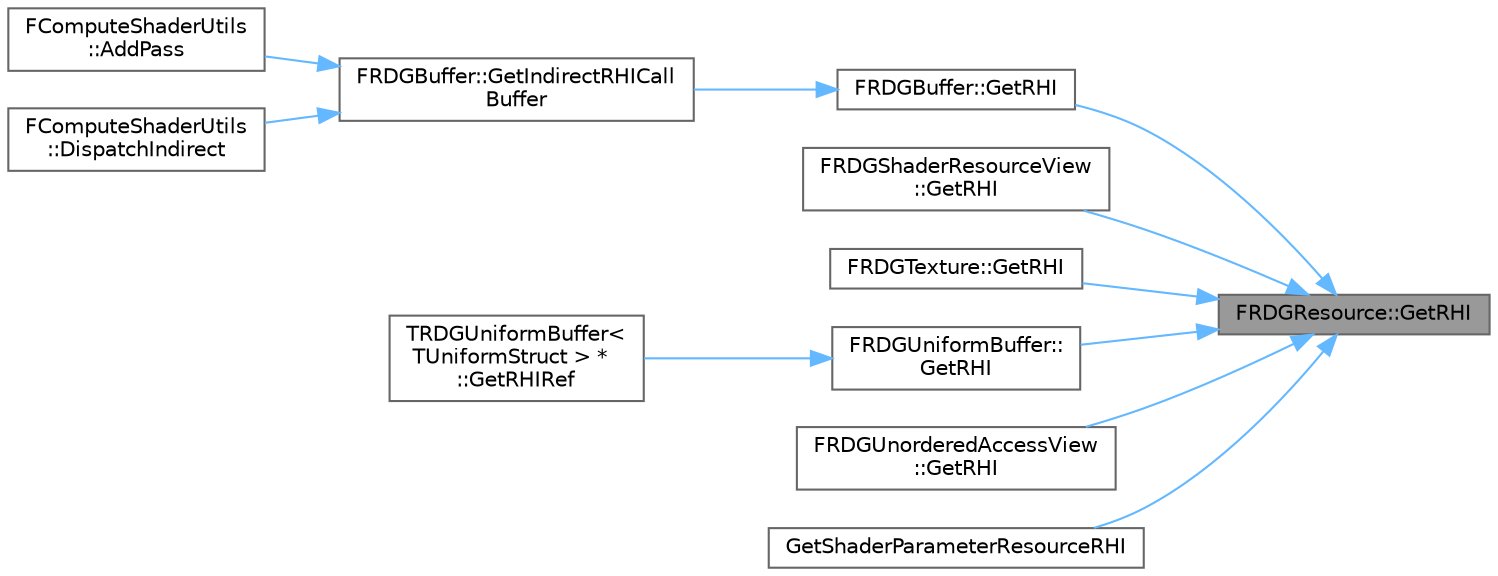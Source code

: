 digraph "FRDGResource::GetRHI"
{
 // INTERACTIVE_SVG=YES
 // LATEX_PDF_SIZE
  bgcolor="transparent";
  edge [fontname=Helvetica,fontsize=10,labelfontname=Helvetica,labelfontsize=10];
  node [fontname=Helvetica,fontsize=10,shape=box,height=0.2,width=0.4];
  rankdir="RL";
  Node1 [id="Node000001",label="FRDGResource::GetRHI",height=0.2,width=0.4,color="gray40", fillcolor="grey60", style="filled", fontcolor="black",tooltip=" "];
  Node1 -> Node2 [id="edge1_Node000001_Node000002",dir="back",color="steelblue1",style="solid",tooltip=" "];
  Node2 [id="Node000002",label="FRDGBuffer::GetRHI",height=0.2,width=0.4,color="grey40", fillcolor="white", style="filled",URL="$d0/d52/classFRDGBuffer.html#adf8bd85dee7178735fde2238b9af6c83",tooltip="The following methods may only be called during pass execution."];
  Node2 -> Node3 [id="edge2_Node000002_Node000003",dir="back",color="steelblue1",style="solid",tooltip=" "];
  Node3 [id="Node000003",label="FRDGBuffer::GetIndirectRHICall\lBuffer",height=0.2,width=0.4,color="grey40", fillcolor="white", style="filled",URL="$d0/d52/classFRDGBuffer.html#a503b33b87d0d0494cc9b5475f1bfc5e8",tooltip="Returns the buffer to use for indirect RHI calls."];
  Node3 -> Node4 [id="edge3_Node000003_Node000004",dir="back",color="steelblue1",style="solid",tooltip=" "];
  Node4 [id="Node000004",label="FComputeShaderUtils\l::AddPass",height=0.2,width=0.4,color="grey40", fillcolor="white", style="filled",URL="$d3/d0e/namespaceFComputeShaderUtils.html#aa730edd574fe71b988d0eb92d8bfc459",tooltip="Dispatch a compute shader to render graph builder with its parameters."];
  Node3 -> Node5 [id="edge4_Node000003_Node000005",dir="back",color="steelblue1",style="solid",tooltip=" "];
  Node5 [id="Node000005",label="FComputeShaderUtils\l::DispatchIndirect",height=0.2,width=0.4,color="grey40", fillcolor="white", style="filled",URL="$d3/d0e/namespaceFComputeShaderUtils.html#a9cc531beaa86ce5d4923eedf3fa0f221",tooltip="Dispatch a compute shader to rhi command list with its parameters and indirect args."];
  Node1 -> Node6 [id="edge5_Node000001_Node000006",dir="back",color="steelblue1",style="solid",tooltip=" "];
  Node6 [id="Node000006",label="FRDGShaderResourceView\l::GetRHI",height=0.2,width=0.4,color="grey40", fillcolor="white", style="filled",URL="$d8/d35/classFRDGShaderResourceView.html#a25b8fcfa281a0620e531cf60f53dab3e",tooltip="Returns the allocated RHI SRV."];
  Node1 -> Node7 [id="edge6_Node000001_Node000007",dir="back",color="steelblue1",style="solid",tooltip=" "];
  Node7 [id="Node000007",label="FRDGTexture::GetRHI",height=0.2,width=0.4,color="grey40", fillcolor="white", style="filled",URL="$d8/d5d/classFRDGTexture.html#a63c3a6ce533fa09a06f83a3292ca233b",tooltip="The following methods may only be called during pass execution."];
  Node1 -> Node8 [id="edge7_Node000001_Node000008",dir="back",color="steelblue1",style="solid",tooltip=" "];
  Node8 [id="Node000008",label="FRDGUniformBuffer::\lGetRHI",height=0.2,width=0.4,color="grey40", fillcolor="white", style="filled",URL="$d3/d14/classFRDGUniformBuffer.html#aa2a4ecf8f366381d617086edf0e4de45",tooltip="The following methods may only be called during pass execution."];
  Node8 -> Node9 [id="edge8_Node000008_Node000009",dir="back",color="steelblue1",style="solid",tooltip=" "];
  Node9 [id="Node000009",label="TRDGUniformBuffer\<\l TUniformStruct \> *\l::GetRHIRef",height=0.2,width=0.4,color="grey40", fillcolor="white", style="filled",URL="$de/d5b/classTRDGUniformBuffer.html#a867fe2b9c3533de1fa4fd305a4fc48c5",tooltip=" "];
  Node1 -> Node10 [id="edge9_Node000001_Node000010",dir="back",color="steelblue1",style="solid",tooltip=" "];
  Node10 [id="Node000010",label="FRDGUnorderedAccessView\l::GetRHI",height=0.2,width=0.4,color="grey40", fillcolor="white", style="filled",URL="$d5/da3/classFRDGUnorderedAccessView.html#ae8ba68c5657aae7299fee7d21c1fc77f",tooltip="Returns the allocated RHI UAV."];
  Node1 -> Node11 [id="edge10_Node000001_Node000011",dir="back",color="steelblue1",style="solid",tooltip=" "];
  Node11 [id="Node000011",label="GetShaderParameterResourceRHI",height=0.2,width=0.4,color="grey40", fillcolor="white", style="filled",URL="$dc/d10/ShaderParameterStruct_8h.html#ade5e27922511c72e774b92545f421d27",tooltip="Dereferences the RHI resource from a shader parameter struct."];
}
